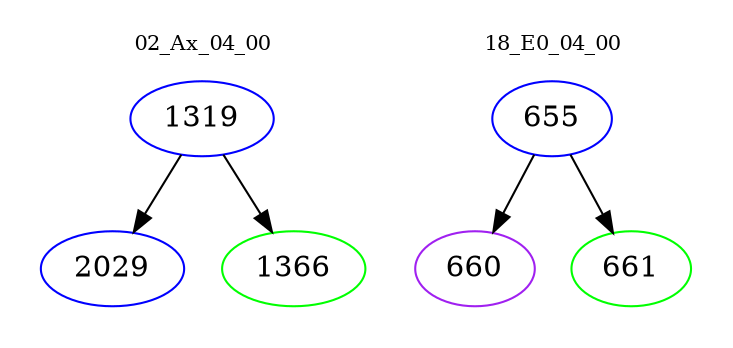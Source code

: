 digraph{
subgraph cluster_0 {
color = white
label = "02_Ax_04_00";
fontsize=10;
T0_1319 [label="1319", color="blue"]
T0_1319 -> T0_2029 [color="black"]
T0_2029 [label="2029", color="blue"]
T0_1319 -> T0_1366 [color="black"]
T0_1366 [label="1366", color="green"]
}
subgraph cluster_1 {
color = white
label = "18_E0_04_00";
fontsize=10;
T1_655 [label="655", color="blue"]
T1_655 -> T1_660 [color="black"]
T1_660 [label="660", color="purple"]
T1_655 -> T1_661 [color="black"]
T1_661 [label="661", color="green"]
}
}
